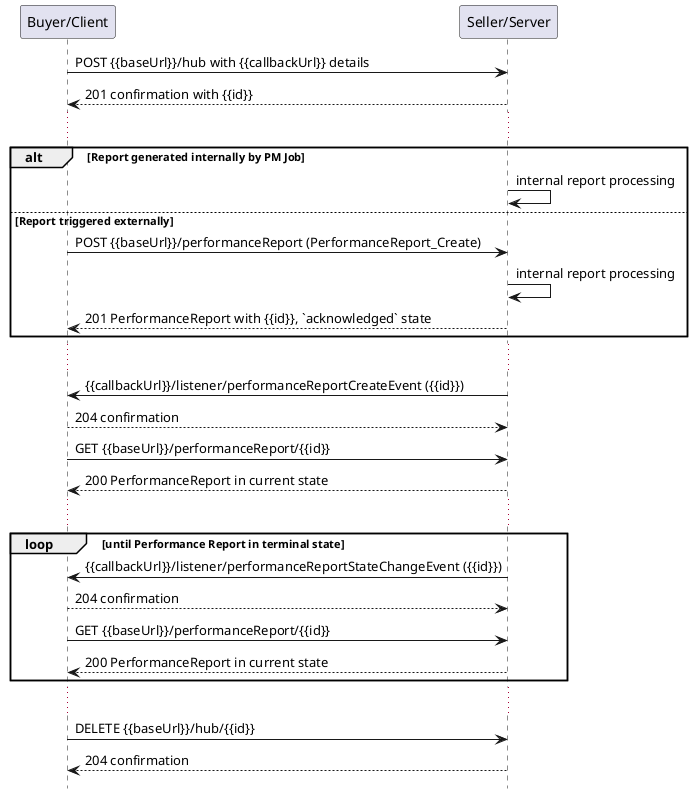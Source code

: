 @startuml useCase18Notification

hide footbox

participant "Buyer/Client" as B
participant "Seller/Server" as S

B -> S: POST {{baseUrl}}/hub with {{callbackUrl}} details
S --> B: 201 confirmation with {{id}}
...

alt Report generated internally by PM Job
  S -> S : internal report processing
else Report triggered externally
  B -> S : POST {{baseUrl}}/performanceReport (PerformanceReport_Create)
  S -> S : internal report processing
  S --> B : 201 PerformanceReport with {{id}}, `acknowledged` state
end

...
S -> B: {{callbackUrl}}/listener/performanceReportCreateEvent ({{id}})
B --> S: 204 confirmation
B -> S:   GET {{baseUrl}}/performanceReport/{{id}}
return 200 PerformanceReport in current state

...

group loop [until Performance Report in terminal state]
    S -> B: {{callbackUrl}}/listener/performanceReportStateChangeEvent ({{id}})
    B --> S: 204 confirmation
    B -> S:   GET {{baseUrl}}/performanceReport/{{id}}
    return 200 PerformanceReport in current state
end

...

B -> S : DELETE {{baseUrl}}/hub/{{id}} 
S --> B : 204 confirmation

@enduml
